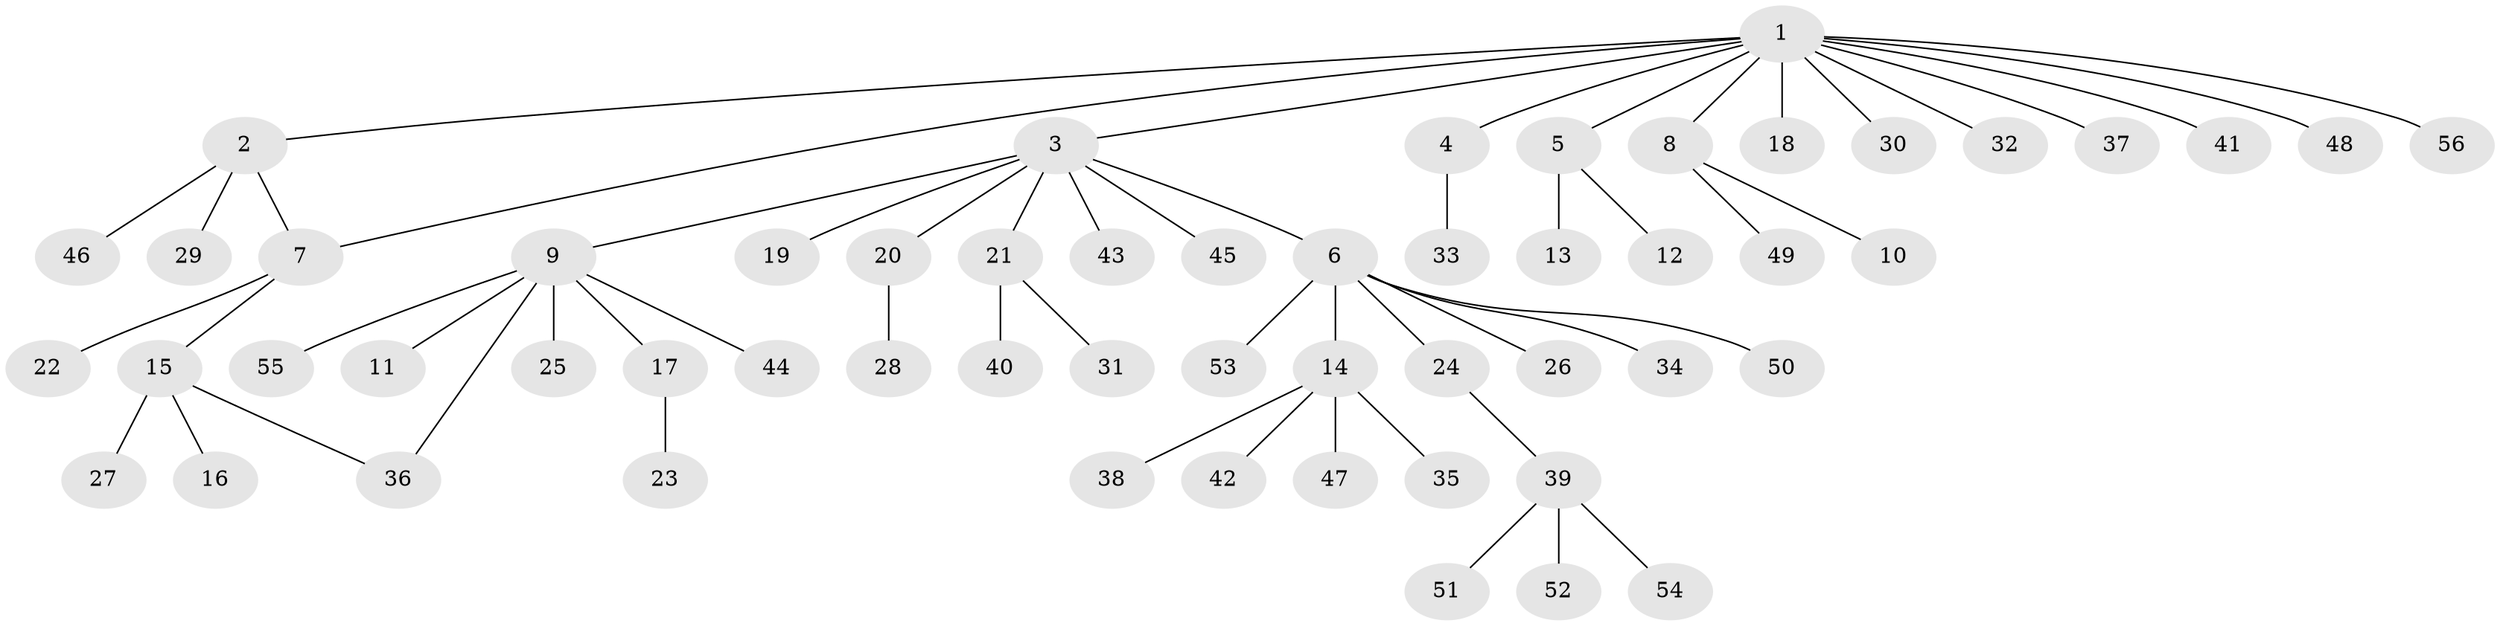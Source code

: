 // Generated by graph-tools (version 1.1) at 2025/01/03/09/25 03:01:53]
// undirected, 56 vertices, 57 edges
graph export_dot {
graph [start="1"]
  node [color=gray90,style=filled];
  1;
  2;
  3;
  4;
  5;
  6;
  7;
  8;
  9;
  10;
  11;
  12;
  13;
  14;
  15;
  16;
  17;
  18;
  19;
  20;
  21;
  22;
  23;
  24;
  25;
  26;
  27;
  28;
  29;
  30;
  31;
  32;
  33;
  34;
  35;
  36;
  37;
  38;
  39;
  40;
  41;
  42;
  43;
  44;
  45;
  46;
  47;
  48;
  49;
  50;
  51;
  52;
  53;
  54;
  55;
  56;
  1 -- 2;
  1 -- 3;
  1 -- 4;
  1 -- 5;
  1 -- 7;
  1 -- 8;
  1 -- 18;
  1 -- 30;
  1 -- 32;
  1 -- 37;
  1 -- 41;
  1 -- 48;
  1 -- 56;
  2 -- 7;
  2 -- 29;
  2 -- 46;
  3 -- 6;
  3 -- 9;
  3 -- 19;
  3 -- 20;
  3 -- 21;
  3 -- 43;
  3 -- 45;
  4 -- 33;
  5 -- 12;
  5 -- 13;
  6 -- 14;
  6 -- 24;
  6 -- 26;
  6 -- 34;
  6 -- 50;
  6 -- 53;
  7 -- 15;
  7 -- 22;
  8 -- 10;
  8 -- 49;
  9 -- 11;
  9 -- 17;
  9 -- 25;
  9 -- 36;
  9 -- 44;
  9 -- 55;
  14 -- 35;
  14 -- 38;
  14 -- 42;
  14 -- 47;
  15 -- 16;
  15 -- 27;
  15 -- 36;
  17 -- 23;
  20 -- 28;
  21 -- 31;
  21 -- 40;
  24 -- 39;
  39 -- 51;
  39 -- 52;
  39 -- 54;
}
